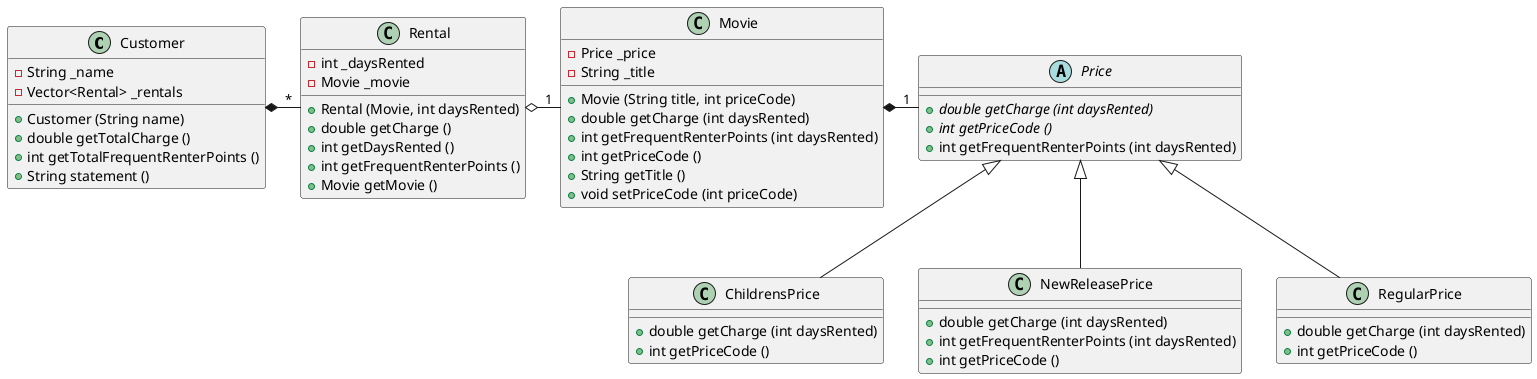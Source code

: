 @startuml
Customer *- "*" Rental
Rental   o- "1" Movie
Movie    *- "1" Price
Price    ^-- ChildrensPrice
Price    ^-- NewReleasePrice
Price    ^-- RegularPrice

class Customer {
    - String _name
    - Vector<Rental> _rentals
    + Customer (String name)
    + double getTotalCharge ()
    + int getTotalFrequentRenterPoints ()
    + String statement ()
    }

class Rental {
    - int _daysRented
    - Movie _movie
    + Rental (Movie, int daysRented)
    + double getCharge ()
    + int getDaysRented ()
    + int getFrequentRenterPoints ()
    + Movie getMovie ()
    }

class Movie {
    - Price _price
    - String _title
    + Movie (String title, int priceCode)
    + double getCharge (int daysRented)
    + int getFrequentRenterPoints (int daysRented)
    + int getPriceCode ()
    + String getTitle ()
    + void setPriceCode (int priceCode)
    }

abstract class Price {
    + {abstract} double getCharge (int daysRented)
    + {abstract} int getPriceCode ()
    + int getFrequentRenterPoints (int daysRented)
    }

class ChildrensPrice {
    + double getCharge (int daysRented)
    + int getPriceCode ()
    }

class NewReleasePrice {
    + double getCharge (int daysRented)
    + int getFrequentRenterPoints (int daysRented)
    + int getPriceCode ()
    }

class RegularPrice {
    + double getCharge (int daysRented)
    + int getPriceCode ()
    }

@enduml
